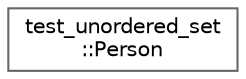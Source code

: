 digraph "类继承关系图"
{
 // LATEX_PDF_SIZE
  bgcolor="transparent";
  edge [fontname=Helvetica,fontsize=10,labelfontname=Helvetica,labelfontsize=10];
  node [fontname=Helvetica,fontsize=10,shape=box,height=0.2,width=0.4];
  rankdir="LR";
  Node0 [id="Node000000",label="test_unordered_set\l::Person",height=0.2,width=0.4,color="grey40", fillcolor="white", style="filled",URL="$structtest__unordered__set_1_1_person.html",tooltip=" "];
}

